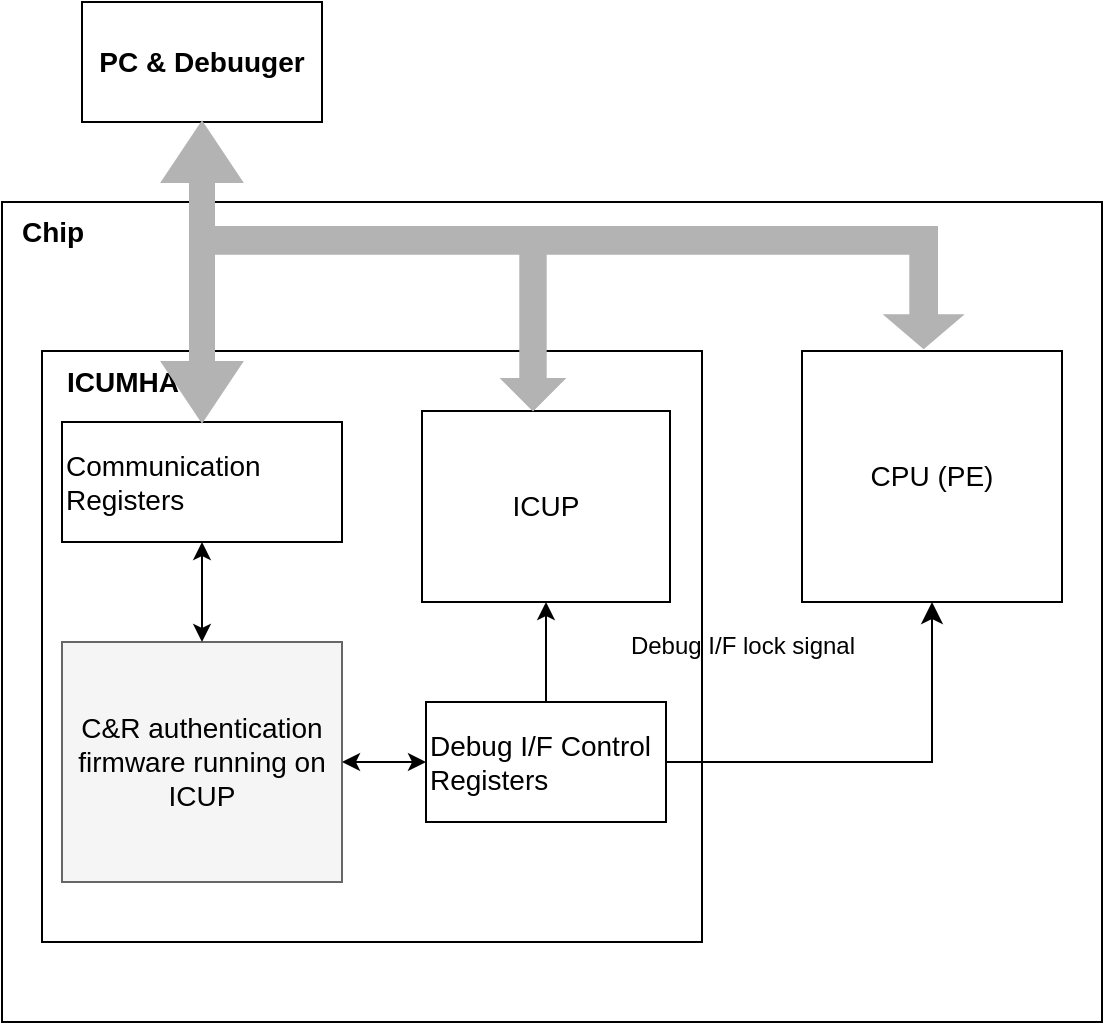 <mxfile version="24.0.2" type="github">
  <diagram name="第 1 页" id="dWHVXCupxFyxyCDDonvM">
    <mxGraphModel dx="1195" dy="658" grid="0" gridSize="10" guides="1" tooltips="1" connect="1" arrows="1" fold="1" page="1" pageScale="1" pageWidth="827" pageHeight="1169" math="0" shadow="0">
      <root>
        <mxCell id="0" />
        <mxCell id="1" parent="0" />
        <mxCell id="wBdWloMdQGU26tyETxLE-1" value="PC &amp;amp; Debuuger" style="rounded=0;whiteSpace=wrap;html=1;fontSize=14;fontStyle=1" vertex="1" parent="1">
          <mxGeometry x="180" y="220" width="120" height="60" as="geometry" />
        </mxCell>
        <mxCell id="wBdWloMdQGU26tyETxLE-2" value="" style="rounded=0;whiteSpace=wrap;html=1;fontSize=14;" vertex="1" parent="1">
          <mxGeometry x="140" y="320" width="550" height="410" as="geometry" />
        </mxCell>
        <mxCell id="wBdWloMdQGU26tyETxLE-3" value="&lt;font style=&quot;font-size: 14px;&quot;&gt;Chip&lt;/font&gt;" style="text;html=1;align=center;verticalAlign=middle;resizable=0;points=[];autosize=1;strokeColor=none;fillColor=none;fontStyle=1" vertex="1" parent="1">
          <mxGeometry x="140" y="320" width="50" height="30" as="geometry" />
        </mxCell>
        <mxCell id="wBdWloMdQGU26tyETxLE-4" value="" style="rounded=0;whiteSpace=wrap;html=1;fontSize=14;" vertex="1" parent="1">
          <mxGeometry x="160" y="394.5" width="330" height="295.5" as="geometry" />
        </mxCell>
        <mxCell id="wBdWloMdQGU26tyETxLE-5" value="&lt;font style=&quot;font-size: 14px;&quot;&gt;ICUMHA&lt;/font&gt;" style="text;html=1;align=center;verticalAlign=middle;resizable=0;points=[];autosize=1;strokeColor=none;fillColor=none;fontStyle=1" vertex="1" parent="1">
          <mxGeometry x="160" y="394.5" width="80" height="30" as="geometry" />
        </mxCell>
        <mxCell id="wBdWloMdQGU26tyETxLE-6" value="CPU (PE)" style="rounded=0;whiteSpace=wrap;html=1;fontSize=14;" vertex="1" parent="1">
          <mxGeometry x="540" y="394.5" width="130" height="125.5" as="geometry" />
        </mxCell>
        <mxCell id="wBdWloMdQGU26tyETxLE-7" value="Communication Registers" style="rounded=0;whiteSpace=wrap;html=1;fontSize=14;align=left;" vertex="1" parent="1">
          <mxGeometry x="170" y="430" width="140" height="60" as="geometry" />
        </mxCell>
        <mxCell id="wBdWloMdQGU26tyETxLE-8" value="ICUP" style="rounded=0;whiteSpace=wrap;html=1;fontSize=14;" vertex="1" parent="1">
          <mxGeometry x="350" y="424.5" width="124" height="95.5" as="geometry" />
        </mxCell>
        <mxCell id="wBdWloMdQGU26tyETxLE-9" value="Debug I/F Control Registers" style="rounded=0;whiteSpace=wrap;html=1;fontSize=14;align=left;" vertex="1" parent="1">
          <mxGeometry x="352" y="570" width="120" height="60" as="geometry" />
        </mxCell>
        <mxCell id="wBdWloMdQGU26tyETxLE-10" value="C&amp;amp;R authentication firmware running on ICUP" style="rounded=0;html=1;fontSize=14;labelBackgroundColor=none;fillColor=#f5f5f5;strokeColor=#666666;gradientColor=none;whiteSpace=wrap;" vertex="1" parent="1">
          <mxGeometry x="170" y="540" width="140" height="120" as="geometry" />
        </mxCell>
        <mxCell id="wBdWloMdQGU26tyETxLE-11" value="" style="endArrow=classic;startArrow=classic;html=1;rounded=0;exitX=0.5;exitY=0;exitDx=0;exitDy=0;entryX=0.5;entryY=1;entryDx=0;entryDy=0;" edge="1" parent="1" source="wBdWloMdQGU26tyETxLE-10" target="wBdWloMdQGU26tyETxLE-7">
          <mxGeometry width="50" height="50" relative="1" as="geometry">
            <mxPoint x="390" y="430" as="sourcePoint" />
            <mxPoint x="440" y="380" as="targetPoint" />
          </mxGeometry>
        </mxCell>
        <mxCell id="wBdWloMdQGU26tyETxLE-12" value="" style="endArrow=classic;startArrow=classic;html=1;rounded=0;exitX=1;exitY=0.5;exitDx=0;exitDy=0;entryX=0;entryY=0.5;entryDx=0;entryDy=0;" edge="1" parent="1" source="wBdWloMdQGU26tyETxLE-10" target="wBdWloMdQGU26tyETxLE-9">
          <mxGeometry width="50" height="50" relative="1" as="geometry">
            <mxPoint x="250" y="550" as="sourcePoint" />
            <mxPoint x="250" y="500" as="targetPoint" />
          </mxGeometry>
        </mxCell>
        <mxCell id="wBdWloMdQGU26tyETxLE-13" value="" style="endArrow=classic;html=1;rounded=0;entryX=0.5;entryY=1;entryDx=0;entryDy=0;" edge="1" parent="1" source="wBdWloMdQGU26tyETxLE-9" target="wBdWloMdQGU26tyETxLE-8">
          <mxGeometry width="50" height="50" relative="1" as="geometry">
            <mxPoint x="360" y="630" as="sourcePoint" />
            <mxPoint x="410" y="580" as="targetPoint" />
          </mxGeometry>
        </mxCell>
        <mxCell id="wBdWloMdQGU26tyETxLE-14" value="Debug I/F lock signal" style="text;html=1;align=center;verticalAlign=middle;resizable=0;points=[];autosize=1;strokeColor=none;fillColor=none;" vertex="1" parent="1">
          <mxGeometry x="440" y="527.25" width="140" height="30" as="geometry" />
        </mxCell>
        <mxCell id="wBdWloMdQGU26tyETxLE-15" value="" style="edgeStyle=segmentEdgeStyle;endArrow=classic;html=1;curved=0;rounded=0;endSize=8;startSize=8;exitX=1;exitY=0.5;exitDx=0;exitDy=0;" edge="1" parent="1" source="wBdWloMdQGU26tyETxLE-9" target="wBdWloMdQGU26tyETxLE-6">
          <mxGeometry width="50" height="50" relative="1" as="geometry">
            <mxPoint x="360" y="570" as="sourcePoint" />
            <mxPoint x="410" y="520" as="targetPoint" />
          </mxGeometry>
        </mxCell>
        <mxCell id="wBdWloMdQGU26tyETxLE-16" value="" style="shape=doubleArrow;direction=south;whiteSpace=wrap;html=1;gradientColor=none;fillStyle=solid;fillColor=#B3B3B3;strokeColor=#B3B3B3;" vertex="1" parent="1">
          <mxGeometry x="220" y="280" width="40" height="150" as="geometry" />
        </mxCell>
        <mxCell id="wBdWloMdQGU26tyETxLE-19" value="" style="html=1;shadow=0;dashed=0;align=center;verticalAlign=middle;shape=mxgraph.arrows2.bendArrow;dy=6.67;dx=16.33;notch=0;arrowHead=38.33;rounded=0;direction=south;fillColor=#B3B3B3;strokeColor=#B3B3B3;" vertex="1" parent="1">
          <mxGeometry x="246" y="332.5" width="374" height="60.5" as="geometry" />
        </mxCell>
        <mxCell id="wBdWloMdQGU26tyETxLE-20" value="" style="html=1;shadow=0;dashed=0;align=center;verticalAlign=middle;shape=mxgraph.arrows2.arrow;dy=0.59;dx=15.5;direction=south;notch=0;strokeColor=#B3B3B3;fillColor=#B3B3B3;" vertex="1" parent="1">
          <mxGeometry x="390" y="344" width="31" height="80" as="geometry" />
        </mxCell>
      </root>
    </mxGraphModel>
  </diagram>
</mxfile>
